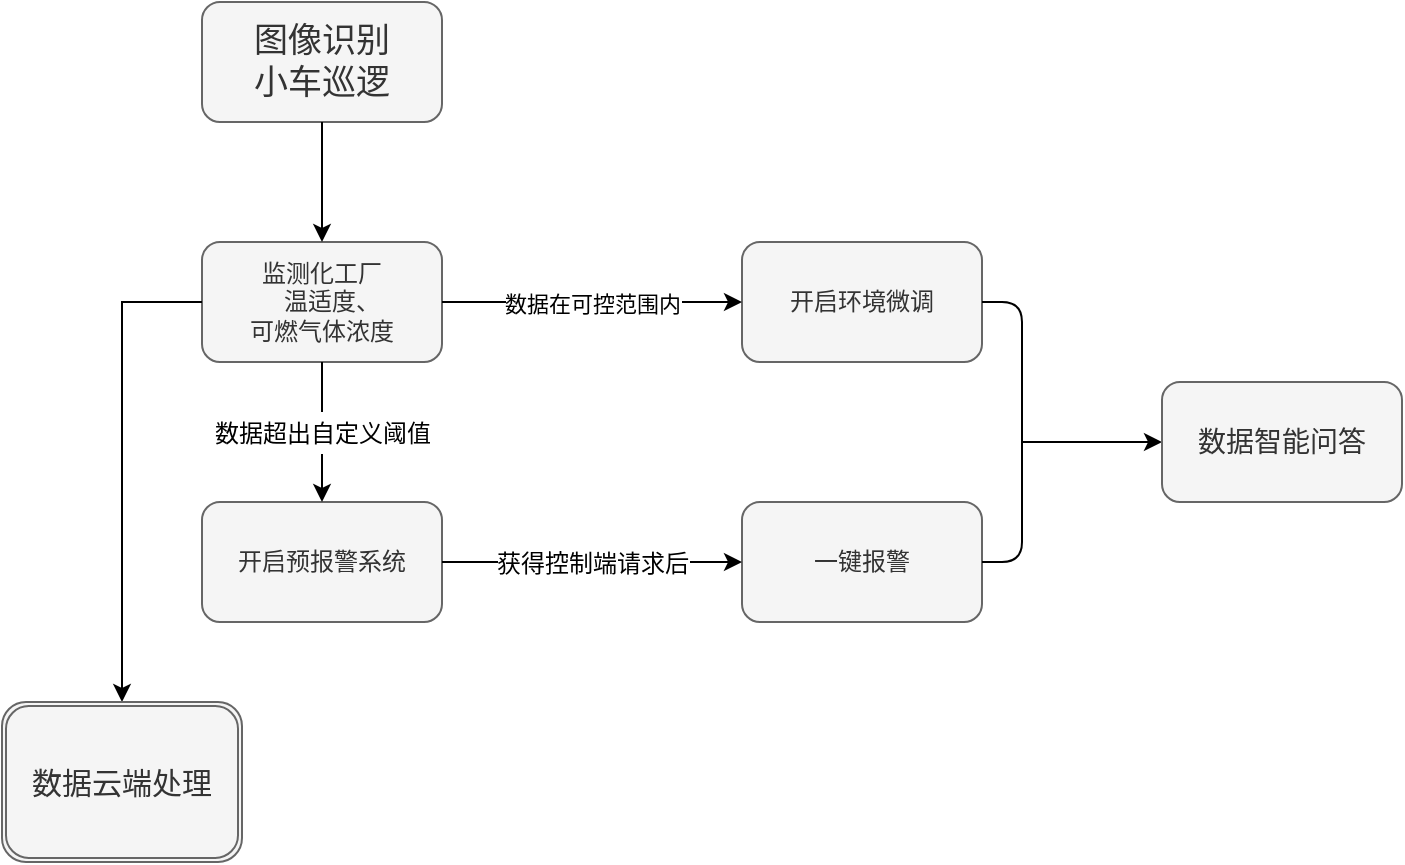 <mxfile version="15.5.8" type="github">
  <diagram id="5o94dlKpHoZovhi-SqGP" name="Page-1">
    <mxGraphModel dx="1038" dy="557" grid="1" gridSize="10" guides="1" tooltips="1" connect="1" arrows="1" fold="1" page="1" pageScale="1" pageWidth="827" pageHeight="1169" math="0" shadow="0">
      <root>
        <mxCell id="0" />
        <mxCell id="1" parent="0" />
        <mxCell id="4UmEvJFVAbcUUE7-bhK3-1" value="&lt;font style=&quot;font-size: 17px&quot;&gt;图像识别&lt;br&gt;小车巡逻&lt;/font&gt;" style="rounded=1;whiteSpace=wrap;html=1;fillColor=#f5f5f5;strokeColor=#666666;fontColor=#333333;" vertex="1" parent="1">
          <mxGeometry x="160" y="40" width="120" height="60" as="geometry" />
        </mxCell>
        <mxCell id="4UmEvJFVAbcUUE7-bhK3-2" value="监测化工厂&lt;br&gt;&amp;nbsp; &amp;nbsp;温适度、&lt;br&gt;可燃气体浓度" style="rounded=1;whiteSpace=wrap;html=1;fillColor=#f5f5f5;fontColor=#333333;strokeColor=#666666;" vertex="1" parent="1">
          <mxGeometry x="160" y="160" width="120" height="60" as="geometry" />
        </mxCell>
        <mxCell id="4UmEvJFVAbcUUE7-bhK3-3" value="开启预报警系统" style="rounded=1;whiteSpace=wrap;html=1;fillColor=#f5f5f5;fontColor=#333333;strokeColor=#666666;" vertex="1" parent="1">
          <mxGeometry x="160" y="290" width="120" height="60" as="geometry" />
        </mxCell>
        <mxCell id="4UmEvJFVAbcUUE7-bhK3-4" value="一键报警" style="rounded=1;whiteSpace=wrap;html=1;fillColor=#f5f5f5;fontColor=#333333;strokeColor=#666666;" vertex="1" parent="1">
          <mxGeometry x="430" y="290" width="120" height="60" as="geometry" />
        </mxCell>
        <mxCell id="4UmEvJFVAbcUUE7-bhK3-5" value="开启环境微调" style="rounded=1;whiteSpace=wrap;html=1;fillColor=#f5f5f5;fontColor=#333333;strokeColor=#666666;" vertex="1" parent="1">
          <mxGeometry x="430" y="160" width="120" height="60" as="geometry" />
        </mxCell>
        <mxCell id="4UmEvJFVAbcUUE7-bhK3-8" value="" style="endArrow=classic;html=1;rounded=0;fontSize=17;exitX=0.5;exitY=1;exitDx=0;exitDy=0;entryX=0.5;entryY=0;entryDx=0;entryDy=0;" edge="1" parent="1" source="4UmEvJFVAbcUUE7-bhK3-1" target="4UmEvJFVAbcUUE7-bhK3-2">
          <mxGeometry width="50" height="50" relative="1" as="geometry">
            <mxPoint x="190" y="290" as="sourcePoint" />
            <mxPoint x="240" y="240" as="targetPoint" />
          </mxGeometry>
        </mxCell>
        <mxCell id="4UmEvJFVAbcUUE7-bhK3-9" value="&lt;font style=&quot;font-size: 12px&quot;&gt;数据超出自定义阈值&lt;/font&gt;" style="endArrow=classic;html=1;rounded=0;fontSize=17;exitX=0.5;exitY=1;exitDx=0;exitDy=0;entryX=0.5;entryY=0;entryDx=0;entryDy=0;" edge="1" parent="1" source="4UmEvJFVAbcUUE7-bhK3-2" target="4UmEvJFVAbcUUE7-bhK3-3">
          <mxGeometry width="50" height="50" relative="1" as="geometry">
            <mxPoint x="230" y="110" as="sourcePoint" />
            <mxPoint x="230" y="170" as="targetPoint" />
          </mxGeometry>
        </mxCell>
        <mxCell id="4UmEvJFVAbcUUE7-bhK3-10" value="&lt;font style=&quot;font-size: 11px&quot;&gt;数据在可控范围内&lt;/font&gt;" style="endArrow=classic;html=1;rounded=0;fontSize=17;exitX=1;exitY=0.5;exitDx=0;exitDy=0;entryX=0;entryY=0.5;entryDx=0;entryDy=0;" edge="1" parent="1" source="4UmEvJFVAbcUUE7-bhK3-2" target="4UmEvJFVAbcUUE7-bhK3-5">
          <mxGeometry width="50" height="50" relative="1" as="geometry">
            <mxPoint x="240" y="120" as="sourcePoint" />
            <mxPoint x="240" y="180" as="targetPoint" />
            <Array as="points">
              <mxPoint x="340" y="190" />
            </Array>
          </mxGeometry>
        </mxCell>
        <mxCell id="4UmEvJFVAbcUUE7-bhK3-11" value="&lt;font style=&quot;font-size: 12px&quot;&gt;获得控制端请求后&lt;/font&gt;" style="endArrow=classic;html=1;rounded=0;fontSize=17;exitX=1;exitY=0.5;exitDx=0;exitDy=0;entryX=0;entryY=0.5;entryDx=0;entryDy=0;" edge="1" parent="1" source="4UmEvJFVAbcUUE7-bhK3-3" target="4UmEvJFVAbcUUE7-bhK3-4">
          <mxGeometry width="50" height="50" relative="1" as="geometry">
            <mxPoint x="250" y="130" as="sourcePoint" />
            <mxPoint x="250" y="190" as="targetPoint" />
          </mxGeometry>
        </mxCell>
        <mxCell id="4UmEvJFVAbcUUE7-bhK3-12" value="" style="shape=curlyBracket;whiteSpace=wrap;html=1;rounded=1;flipH=1;fontSize=12;size=0;" vertex="1" parent="1">
          <mxGeometry x="550" y="190" width="20" height="130" as="geometry" />
        </mxCell>
        <mxCell id="4UmEvJFVAbcUUE7-bhK3-13" value="" style="endArrow=classic;html=1;rounded=0;fontSize=12;" edge="1" parent="1">
          <mxGeometry width="50" height="50" relative="1" as="geometry">
            <mxPoint x="570" y="260" as="sourcePoint" />
            <mxPoint x="640" y="260" as="targetPoint" />
          </mxGeometry>
        </mxCell>
        <mxCell id="4UmEvJFVAbcUUE7-bhK3-14" value="&lt;font style=&quot;font-size: 14px&quot;&gt;数据智能问答&lt;/font&gt;" style="rounded=1;whiteSpace=wrap;html=1;fontSize=12;fillColor=#f5f5f5;fontColor=#333333;strokeColor=#666666;" vertex="1" parent="1">
          <mxGeometry x="640" y="230" width="120" height="60" as="geometry" />
        </mxCell>
        <mxCell id="4UmEvJFVAbcUUE7-bhK3-16" value="" style="edgeStyle=elbowEdgeStyle;elbow=vertical;endArrow=classic;html=1;rounded=0;fontSize=14;exitX=0;exitY=0.5;exitDx=0;exitDy=0;" edge="1" parent="1" source="4UmEvJFVAbcUUE7-bhK3-2">
          <mxGeometry width="50" height="50" relative="1" as="geometry">
            <mxPoint x="60" y="215" as="sourcePoint" />
            <mxPoint x="120" y="390" as="targetPoint" />
            <Array as="points">
              <mxPoint x="120" y="190" />
              <mxPoint x="60" y="240" />
            </Array>
          </mxGeometry>
        </mxCell>
        <mxCell id="4UmEvJFVAbcUUE7-bhK3-17" value="&lt;font style=&quot;font-size: 15px&quot;&gt;数据云端处理&lt;/font&gt;" style="shape=ext;double=1;rounded=1;whiteSpace=wrap;html=1;fontSize=14;fillColor=#f5f5f5;fontColor=#333333;strokeColor=#666666;" vertex="1" parent="1">
          <mxGeometry x="60" y="390" width="120" height="80" as="geometry" />
        </mxCell>
      </root>
    </mxGraphModel>
  </diagram>
</mxfile>
